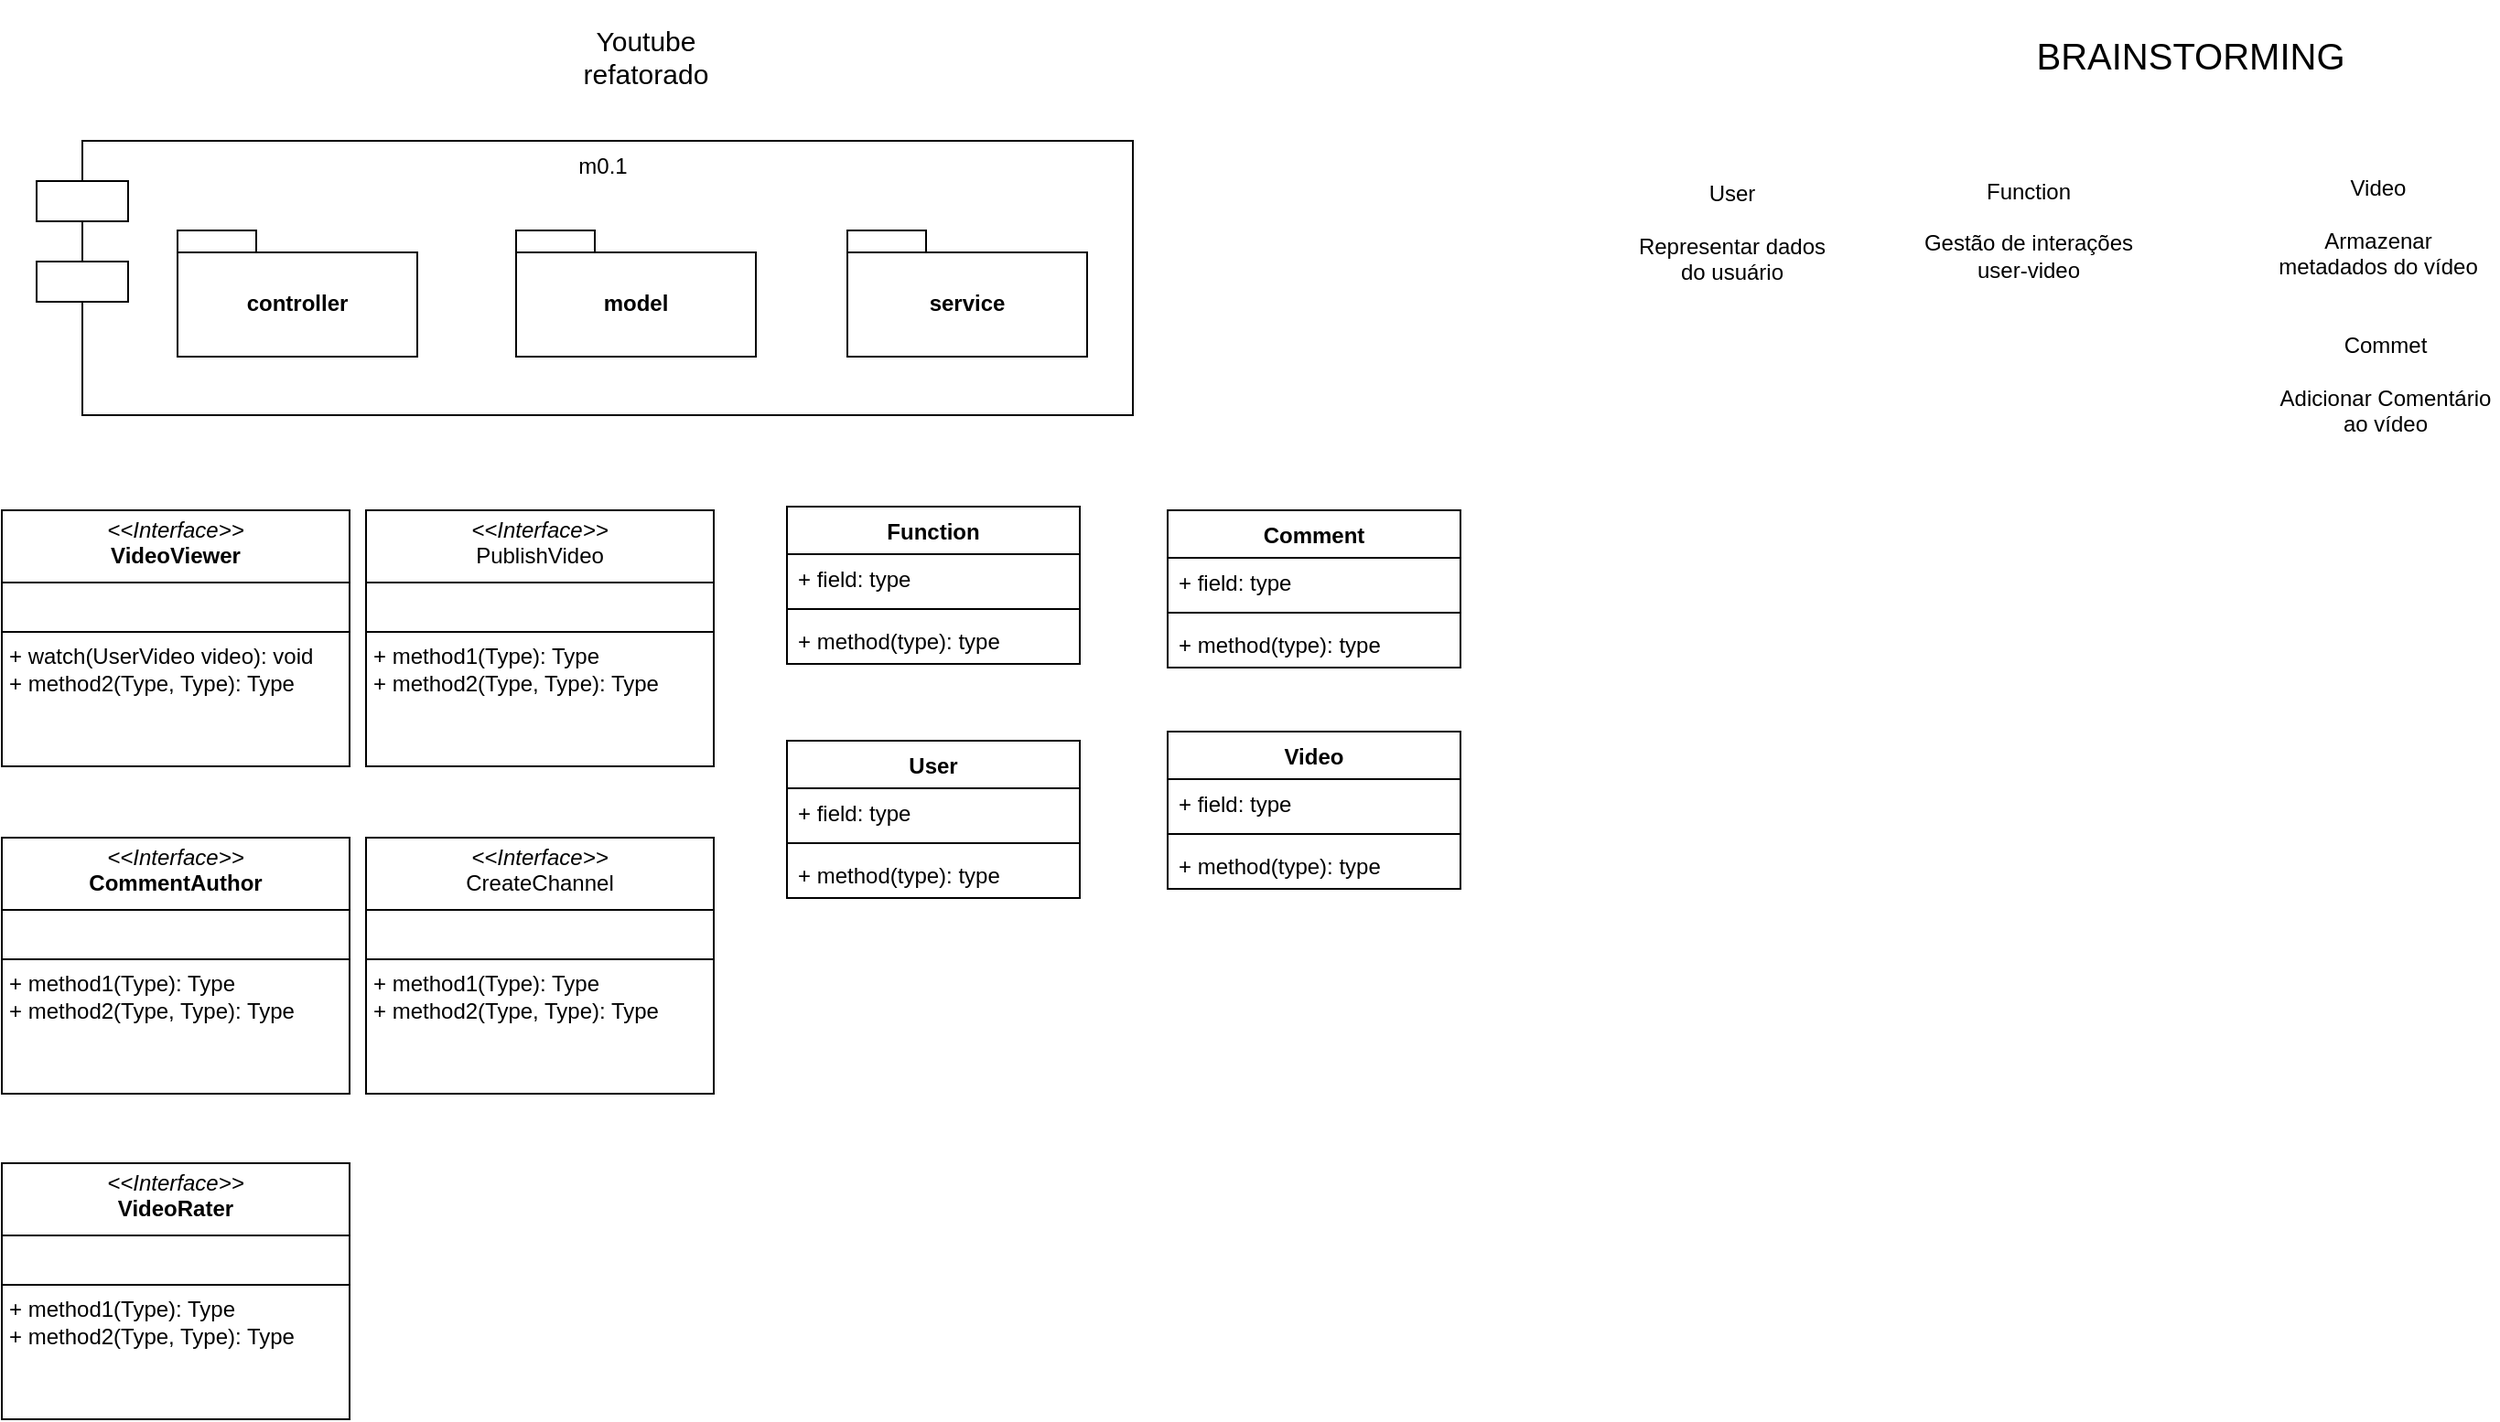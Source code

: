 <mxfile version="28.0.7">
  <diagram name="Página-1" id="0UHI0OcD8stkot8ccaJZ">
    <mxGraphModel dx="1501" dy="820" grid="0" gridSize="10" guides="1" tooltips="1" connect="1" arrows="1" fold="1" page="1" pageScale="1" pageWidth="827" pageHeight="1169" math="0" shadow="0">
      <root>
        <mxCell id="0" />
        <mxCell id="1" parent="0" />
        <mxCell id="1WxVErHD70cYFnDr9u82-4" value="m0.1" style="shape=module;align=left;spacingLeft=20;align=center;verticalAlign=top;whiteSpace=wrap;html=1;jettyWidth=50;jettyHeight=22;" vertex="1" parent="1">
          <mxGeometry x="36" y="108" width="599" height="150" as="geometry" />
        </mxCell>
        <mxCell id="1WxVErHD70cYFnDr9u82-1" value="Youtube refatorado&lt;div&gt;&lt;br&gt;&lt;/div&gt;" style="text;strokeColor=none;align=center;fillColor=none;html=1;verticalAlign=middle;whiteSpace=wrap;rounded=0;fontSize=15;" vertex="1" parent="1">
          <mxGeometry x="327" y="37" width="84" height="67" as="geometry" />
        </mxCell>
        <mxCell id="1WxVErHD70cYFnDr9u82-3" value="controller" style="shape=folder;fontStyle=1;spacingTop=10;tabWidth=43;tabHeight=12;tabPosition=left;html=1;whiteSpace=wrap;" vertex="1" parent="1">
          <mxGeometry x="113" y="157" width="131" height="69" as="geometry" />
        </mxCell>
        <mxCell id="1WxVErHD70cYFnDr9u82-6" value="model" style="shape=folder;fontStyle=1;spacingTop=10;tabWidth=43;tabHeight=12;tabPosition=left;html=1;whiteSpace=wrap;" vertex="1" parent="1">
          <mxGeometry x="298" y="157" width="131" height="69" as="geometry" />
        </mxCell>
        <mxCell id="1WxVErHD70cYFnDr9u82-7" value="service" style="shape=folder;fontStyle=1;spacingTop=10;tabWidth=43;tabHeight=12;tabPosition=left;html=1;whiteSpace=wrap;" vertex="1" parent="1">
          <mxGeometry x="479" y="157" width="131" height="69" as="geometry" />
        </mxCell>
        <mxCell id="1WxVErHD70cYFnDr9u82-9" value="Video" style="swimlane;fontStyle=1;align=center;verticalAlign=top;childLayout=stackLayout;horizontal=1;startSize=26;horizontalStack=0;resizeParent=1;resizeParentMax=0;resizeLast=0;collapsible=1;marginBottom=0;whiteSpace=wrap;html=1;" vertex="1" parent="1">
          <mxGeometry x="654" y="431" width="160" height="86" as="geometry" />
        </mxCell>
        <mxCell id="1WxVErHD70cYFnDr9u82-10" value="+ field: type" style="text;strokeColor=none;fillColor=none;align=left;verticalAlign=top;spacingLeft=4;spacingRight=4;overflow=hidden;rotatable=0;points=[[0,0.5],[1,0.5]];portConstraint=eastwest;whiteSpace=wrap;html=1;" vertex="1" parent="1WxVErHD70cYFnDr9u82-9">
          <mxGeometry y="26" width="160" height="26" as="geometry" />
        </mxCell>
        <mxCell id="1WxVErHD70cYFnDr9u82-11" value="" style="line;strokeWidth=1;fillColor=none;align=left;verticalAlign=middle;spacingTop=-1;spacingLeft=3;spacingRight=3;rotatable=0;labelPosition=right;points=[];portConstraint=eastwest;strokeColor=inherit;" vertex="1" parent="1WxVErHD70cYFnDr9u82-9">
          <mxGeometry y="52" width="160" height="8" as="geometry" />
        </mxCell>
        <mxCell id="1WxVErHD70cYFnDr9u82-12" value="+ method(type): type" style="text;strokeColor=none;fillColor=none;align=left;verticalAlign=top;spacingLeft=4;spacingRight=4;overflow=hidden;rotatable=0;points=[[0,0.5],[1,0.5]];portConstraint=eastwest;whiteSpace=wrap;html=1;" vertex="1" parent="1WxVErHD70cYFnDr9u82-9">
          <mxGeometry y="60" width="160" height="26" as="geometry" />
        </mxCell>
        <mxCell id="1WxVErHD70cYFnDr9u82-17" value="Function" style="swimlane;fontStyle=1;align=center;verticalAlign=top;childLayout=stackLayout;horizontal=1;startSize=26;horizontalStack=0;resizeParent=1;resizeParentMax=0;resizeLast=0;collapsible=1;marginBottom=0;whiteSpace=wrap;html=1;" vertex="1" parent="1">
          <mxGeometry x="446" y="308" width="160" height="86" as="geometry" />
        </mxCell>
        <mxCell id="1WxVErHD70cYFnDr9u82-18" value="+ field: type" style="text;strokeColor=none;fillColor=none;align=left;verticalAlign=top;spacingLeft=4;spacingRight=4;overflow=hidden;rotatable=0;points=[[0,0.5],[1,0.5]];portConstraint=eastwest;whiteSpace=wrap;html=1;" vertex="1" parent="1WxVErHD70cYFnDr9u82-17">
          <mxGeometry y="26" width="160" height="26" as="geometry" />
        </mxCell>
        <mxCell id="1WxVErHD70cYFnDr9u82-19" value="" style="line;strokeWidth=1;fillColor=none;align=left;verticalAlign=middle;spacingTop=-1;spacingLeft=3;spacingRight=3;rotatable=0;labelPosition=right;points=[];portConstraint=eastwest;strokeColor=inherit;" vertex="1" parent="1WxVErHD70cYFnDr9u82-17">
          <mxGeometry y="52" width="160" height="8" as="geometry" />
        </mxCell>
        <mxCell id="1WxVErHD70cYFnDr9u82-20" value="+ method(type): type" style="text;strokeColor=none;fillColor=none;align=left;verticalAlign=top;spacingLeft=4;spacingRight=4;overflow=hidden;rotatable=0;points=[[0,0.5],[1,0.5]];portConstraint=eastwest;whiteSpace=wrap;html=1;" vertex="1" parent="1WxVErHD70cYFnDr9u82-17">
          <mxGeometry y="60" width="160" height="26" as="geometry" />
        </mxCell>
        <mxCell id="1WxVErHD70cYFnDr9u82-22" value="BRAINSTORMING" style="whiteSpace=wrap;html=1;fontSize=20;strokeColor=none;" vertex="1" parent="1">
          <mxGeometry x="1153" y="31" width="120" height="60" as="geometry" />
        </mxCell>
        <mxCell id="1WxVErHD70cYFnDr9u82-25" value="User" style="swimlane;fontStyle=1;align=center;verticalAlign=top;childLayout=stackLayout;horizontal=1;startSize=26;horizontalStack=0;resizeParent=1;resizeParentMax=0;resizeLast=0;collapsible=1;marginBottom=0;whiteSpace=wrap;html=1;" vertex="1" parent="1">
          <mxGeometry x="446" y="436" width="160" height="86" as="geometry" />
        </mxCell>
        <mxCell id="1WxVErHD70cYFnDr9u82-26" value="+ field: type" style="text;strokeColor=none;fillColor=none;align=left;verticalAlign=top;spacingLeft=4;spacingRight=4;overflow=hidden;rotatable=0;points=[[0,0.5],[1,0.5]];portConstraint=eastwest;whiteSpace=wrap;html=1;" vertex="1" parent="1WxVErHD70cYFnDr9u82-25">
          <mxGeometry y="26" width="160" height="26" as="geometry" />
        </mxCell>
        <mxCell id="1WxVErHD70cYFnDr9u82-27" value="" style="line;strokeWidth=1;fillColor=none;align=left;verticalAlign=middle;spacingTop=-1;spacingLeft=3;spacingRight=3;rotatable=0;labelPosition=right;points=[];portConstraint=eastwest;strokeColor=inherit;" vertex="1" parent="1WxVErHD70cYFnDr9u82-25">
          <mxGeometry y="52" width="160" height="8" as="geometry" />
        </mxCell>
        <mxCell id="1WxVErHD70cYFnDr9u82-28" value="+ method(type): type" style="text;strokeColor=none;fillColor=none;align=left;verticalAlign=top;spacingLeft=4;spacingRight=4;overflow=hidden;rotatable=0;points=[[0,0.5],[1,0.5]];portConstraint=eastwest;whiteSpace=wrap;html=1;" vertex="1" parent="1WxVErHD70cYFnDr9u82-25">
          <mxGeometry y="60" width="160" height="26" as="geometry" />
        </mxCell>
        <mxCell id="1WxVErHD70cYFnDr9u82-31" value="User&lt;div&gt;&lt;br&gt;&lt;/div&gt;&lt;div&gt;Representar dados do usuário&lt;/div&gt;" style="text;strokeColor=none;align=center;fillColor=none;html=1;verticalAlign=middle;whiteSpace=wrap;rounded=0;" vertex="1" parent="1">
          <mxGeometry x="906" y="143" width="113" height="30" as="geometry" />
        </mxCell>
        <mxCell id="1WxVErHD70cYFnDr9u82-32" value="Function&lt;div&gt;&lt;br&gt;&lt;/div&gt;&lt;div&gt;Gestão de interações user-video&lt;/div&gt;&lt;div&gt;&lt;br&gt;&lt;/div&gt;" style="text;strokeColor=none;align=center;fillColor=none;html=1;verticalAlign=middle;whiteSpace=wrap;rounded=0;" vertex="1" parent="1">
          <mxGeometry x="1063" y="149" width="123" height="30" as="geometry" />
        </mxCell>
        <mxCell id="1WxVErHD70cYFnDr9u82-33" value="Video&lt;div&gt;&lt;br&gt;&lt;/div&gt;&lt;div&gt;Armazenar metadados do vídeo&lt;/div&gt;" style="text;strokeColor=none;align=center;fillColor=none;html=1;verticalAlign=middle;whiteSpace=wrap;rounded=0;" vertex="1" parent="1">
          <mxGeometry x="1254" y="140" width="123" height="30" as="geometry" />
        </mxCell>
        <mxCell id="1WxVErHD70cYFnDr9u82-35" value="Commet&lt;div&gt;&lt;br&gt;&lt;/div&gt;&lt;div&gt;Adicionar Comentário ao vídeo&lt;/div&gt;" style="text;strokeColor=none;align=center;fillColor=none;html=1;verticalAlign=middle;whiteSpace=wrap;rounded=0;" vertex="1" parent="1">
          <mxGeometry x="1258" y="226" width="123" height="30" as="geometry" />
        </mxCell>
        <mxCell id="1WxVErHD70cYFnDr9u82-36" value="Comment" style="swimlane;fontStyle=1;align=center;verticalAlign=top;childLayout=stackLayout;horizontal=1;startSize=26;horizontalStack=0;resizeParent=1;resizeParentMax=0;resizeLast=0;collapsible=1;marginBottom=0;whiteSpace=wrap;html=1;" vertex="1" parent="1">
          <mxGeometry x="654" y="310" width="160" height="86" as="geometry" />
        </mxCell>
        <mxCell id="1WxVErHD70cYFnDr9u82-37" value="+ field: type" style="text;strokeColor=none;fillColor=none;align=left;verticalAlign=top;spacingLeft=4;spacingRight=4;overflow=hidden;rotatable=0;points=[[0,0.5],[1,0.5]];portConstraint=eastwest;whiteSpace=wrap;html=1;" vertex="1" parent="1WxVErHD70cYFnDr9u82-36">
          <mxGeometry y="26" width="160" height="26" as="geometry" />
        </mxCell>
        <mxCell id="1WxVErHD70cYFnDr9u82-38" value="" style="line;strokeWidth=1;fillColor=none;align=left;verticalAlign=middle;spacingTop=-1;spacingLeft=3;spacingRight=3;rotatable=0;labelPosition=right;points=[];portConstraint=eastwest;strokeColor=inherit;" vertex="1" parent="1WxVErHD70cYFnDr9u82-36">
          <mxGeometry y="52" width="160" height="8" as="geometry" />
        </mxCell>
        <mxCell id="1WxVErHD70cYFnDr9u82-39" value="+ method(type): type" style="text;strokeColor=none;fillColor=none;align=left;verticalAlign=top;spacingLeft=4;spacingRight=4;overflow=hidden;rotatable=0;points=[[0,0.5],[1,0.5]];portConstraint=eastwest;whiteSpace=wrap;html=1;" vertex="1" parent="1WxVErHD70cYFnDr9u82-36">
          <mxGeometry y="60" width="160" height="26" as="geometry" />
        </mxCell>
        <mxCell id="1WxVErHD70cYFnDr9u82-40" value="&lt;p style=&quot;margin:0px;margin-top:4px;text-align:center;&quot;&gt;&lt;i&gt;&amp;lt;&amp;lt;Interface&amp;gt;&amp;gt;&lt;/i&gt;&lt;br&gt;&lt;b&gt;VideoViewer&lt;/b&gt;&lt;/p&gt;&lt;hr size=&quot;1&quot; style=&quot;border-style:solid;&quot;&gt;&lt;p style=&quot;margin:0px;margin-left:4px;&quot;&gt;&lt;br&gt;&lt;/p&gt;&lt;hr size=&quot;1&quot; style=&quot;border-style:solid;&quot;&gt;&lt;p style=&quot;margin:0px;margin-left:4px;&quot;&gt;+ watch(UserVideo video): void&lt;br&gt;+ method2(Type, Type): Type&lt;/p&gt;" style="verticalAlign=top;align=left;overflow=fill;html=1;whiteSpace=wrap;" vertex="1" parent="1">
          <mxGeometry x="17" y="310" width="190" height="140" as="geometry" />
        </mxCell>
        <mxCell id="1WxVErHD70cYFnDr9u82-41" value="&lt;p style=&quot;margin:0px;margin-top:4px;text-align:center;&quot;&gt;&lt;i&gt;&amp;lt;&amp;lt;Interface&amp;gt;&amp;gt;&lt;/i&gt;&lt;br&gt;&lt;b&gt;CommentAuthor&lt;/b&gt;&lt;/p&gt;&lt;hr size=&quot;1&quot; style=&quot;border-style:solid;&quot;&gt;&lt;p style=&quot;margin:0px;margin-left:4px;&quot;&gt;&lt;br&gt;&lt;/p&gt;&lt;hr size=&quot;1&quot; style=&quot;border-style:solid;&quot;&gt;&lt;p style=&quot;margin:0px;margin-left:4px;&quot;&gt;+ method1(Type): Type&lt;br&gt;+ method2(Type, Type): Type&lt;/p&gt;" style="verticalAlign=top;align=left;overflow=fill;html=1;whiteSpace=wrap;" vertex="1" parent="1">
          <mxGeometry x="17" y="489" width="190" height="140" as="geometry" />
        </mxCell>
        <mxCell id="1WxVErHD70cYFnDr9u82-42" value="&lt;p style=&quot;margin:0px;margin-top:4px;text-align:center;&quot;&gt;&lt;i&gt;&amp;lt;&amp;lt;Interface&amp;gt;&amp;gt;&lt;/i&gt;&lt;br&gt;&lt;b&gt;VideoRater&lt;/b&gt;&lt;/p&gt;&lt;hr size=&quot;1&quot; style=&quot;border-style:solid;&quot;&gt;&lt;p style=&quot;margin:0px;margin-left:4px;&quot;&gt;&lt;br&gt;&lt;/p&gt;&lt;hr size=&quot;1&quot; style=&quot;border-style:solid;&quot;&gt;&lt;p style=&quot;margin:0px;margin-left:4px;&quot;&gt;+ method1(Type): Type&lt;br&gt;+ method2(Type, Type): Type&lt;/p&gt;" style="verticalAlign=top;align=left;overflow=fill;html=1;whiteSpace=wrap;" vertex="1" parent="1">
          <mxGeometry x="17" y="667" width="190" height="140" as="geometry" />
        </mxCell>
        <mxCell id="1WxVErHD70cYFnDr9u82-43" value="&lt;p style=&quot;margin:0px;margin-top:4px;text-align:center;&quot;&gt;&lt;i&gt;&amp;lt;&amp;lt;Interface&amp;gt;&amp;gt;&lt;/i&gt;&lt;br&gt;PublishVideo&lt;/p&gt;&lt;hr size=&quot;1&quot; style=&quot;border-style:solid;&quot;&gt;&lt;p style=&quot;margin:0px;margin-left:4px;&quot;&gt;&lt;br&gt;&lt;/p&gt;&lt;hr size=&quot;1&quot; style=&quot;border-style:solid;&quot;&gt;&lt;p style=&quot;margin:0px;margin-left:4px;&quot;&gt;+ method1(Type): Type&lt;br&gt;+ method2(Type, Type): Type&lt;/p&gt;" style="verticalAlign=top;align=left;overflow=fill;html=1;whiteSpace=wrap;" vertex="1" parent="1">
          <mxGeometry x="216" y="310" width="190" height="140" as="geometry" />
        </mxCell>
        <mxCell id="1WxVErHD70cYFnDr9u82-44" value="&lt;p style=&quot;margin:0px;margin-top:4px;text-align:center;&quot;&gt;&lt;i&gt;&amp;lt;&amp;lt;Interface&amp;gt;&amp;gt;&lt;/i&gt;&lt;br&gt;CreateChannel&lt;/p&gt;&lt;hr size=&quot;1&quot; style=&quot;border-style:solid;&quot;&gt;&lt;p style=&quot;margin:0px;margin-left:4px;&quot;&gt;&lt;br&gt;&lt;/p&gt;&lt;hr size=&quot;1&quot; style=&quot;border-style:solid;&quot;&gt;&lt;p style=&quot;margin:0px;margin-left:4px;&quot;&gt;+ method1(Type): Type&lt;br&gt;+ method2(Type, Type): Type&lt;/p&gt;" style="verticalAlign=top;align=left;overflow=fill;html=1;whiteSpace=wrap;" vertex="1" parent="1">
          <mxGeometry x="216" y="489" width="190" height="140" as="geometry" />
        </mxCell>
      </root>
    </mxGraphModel>
  </diagram>
</mxfile>
